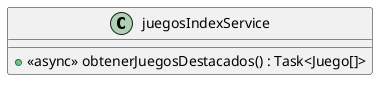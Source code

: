 @startuml
class juegosIndexService {
    + <<async>> obtenerJuegosDestacados() : Task<Juego[]>
}
@enduml
